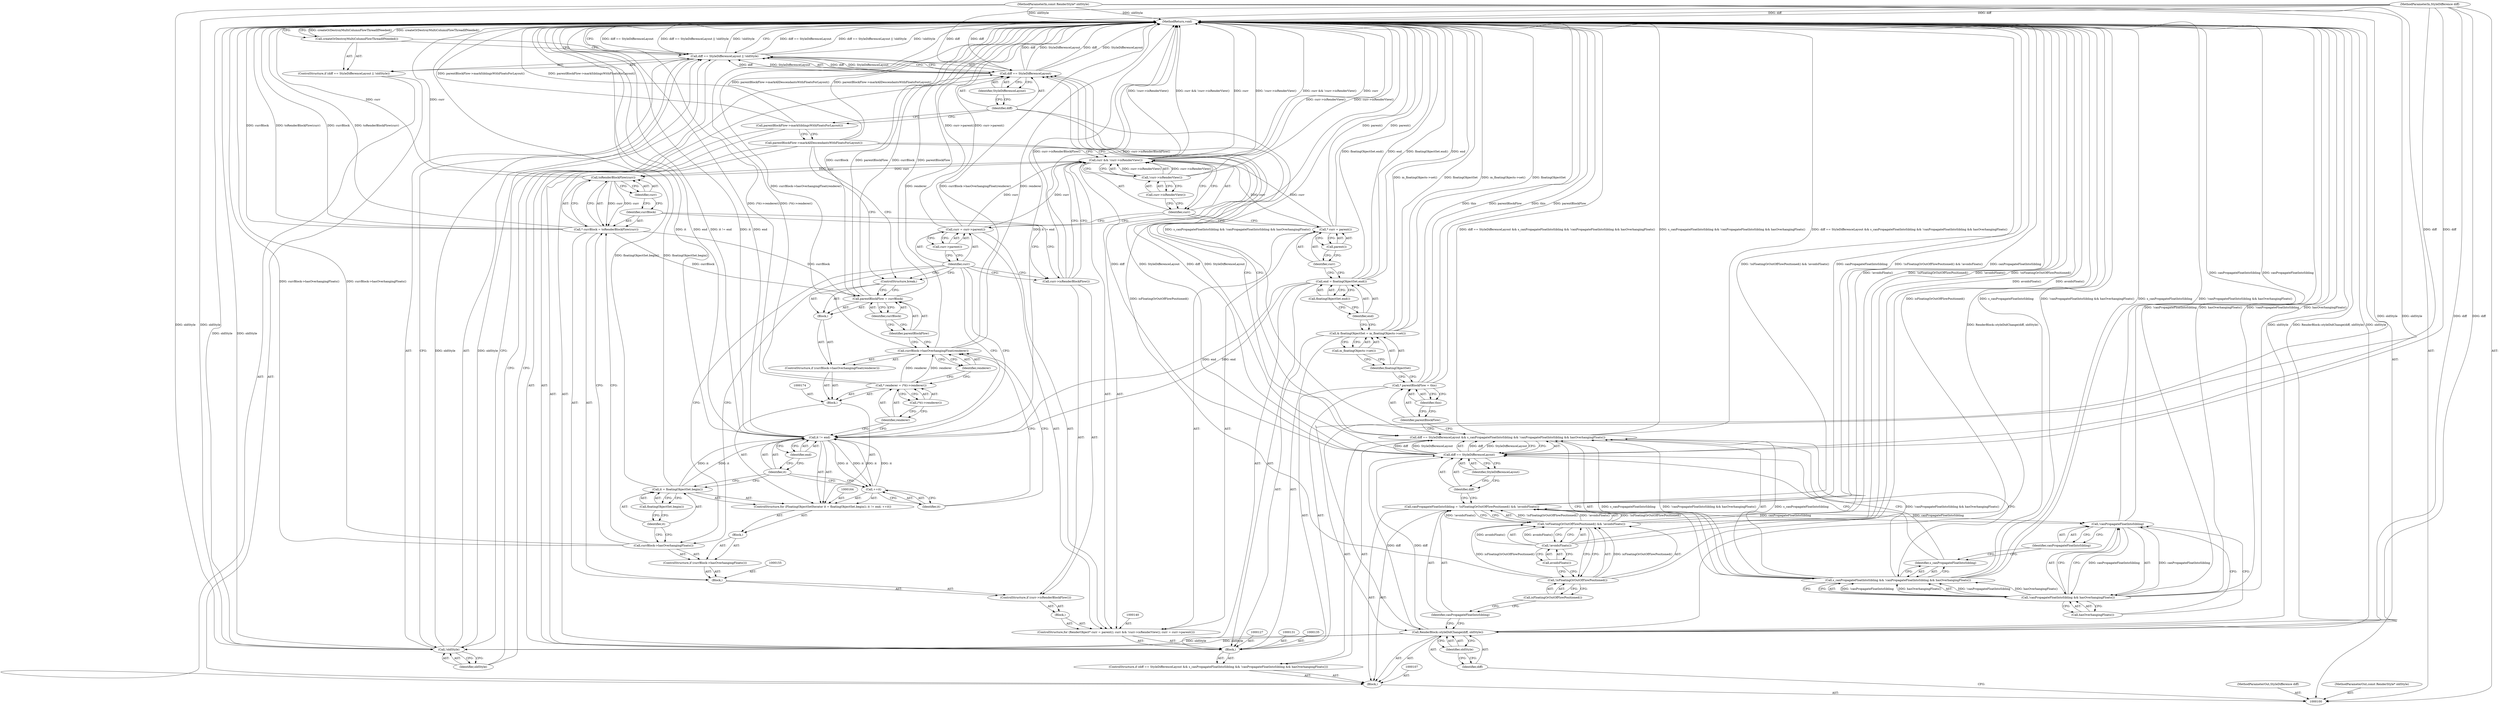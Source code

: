 digraph "1_Chrome_b2b21468c1f7f08b30a7c1755316f6026c50eb2a_2" {
"1000196" [label="(MethodReturn,void)"];
"1000101" [label="(MethodParameterIn,StyleDifference diff)"];
"1000299" [label="(MethodParameterOut,StyleDifference diff)"];
"1000102" [label="(MethodParameterIn,const RenderStyle* oldStyle)"];
"1000300" [label="(MethodParameterOut,const RenderStyle* oldStyle)"];
"1000141" [label="(Call,* curr = parent())"];
"1000142" [label="(Identifier,curr)"];
"1000143" [label="(Call,parent())"];
"1000144" [label="(Call,curr && !curr->isRenderView())"];
"1000145" [label="(Identifier,curr)"];
"1000146" [label="(Call,!curr->isRenderView())"];
"1000147" [label="(Call,curr->isRenderView())"];
"1000148" [label="(Call,curr = curr->parent())"];
"1000149" [label="(Identifier,curr)"];
"1000139" [label="(ControlStructure,for (RenderObject* curr = parent(); curr && !curr->isRenderView(); curr = curr->parent()))"];
"1000150" [label="(Call,curr->parent())"];
"1000151" [label="(Block,)"];
"1000152" [label="(ControlStructure,if (curr->isRenderBlockFlow()))"];
"1000153" [label="(Call,curr->isRenderBlockFlow())"];
"1000154" [label="(Block,)"];
"1000156" [label="(Call,* currBlock = toRenderBlockFlow(curr))"];
"1000157" [label="(Identifier,currBlock)"];
"1000158" [label="(Call,toRenderBlockFlow(curr))"];
"1000159" [label="(Identifier,curr)"];
"1000160" [label="(ControlStructure,if (currBlock->hasOverhangingFloats()))"];
"1000161" [label="(Call,currBlock->hasOverhangingFloats())"];
"1000162" [label="(Block,)"];
"1000163" [label="(ControlStructure,for (FloatingObjectSetIterator it = floatingObjectSet.begin(); it != end; ++it))"];
"1000165" [label="(Call,it = floatingObjectSet.begin())"];
"1000166" [label="(Identifier,it)"];
"1000167" [label="(Call,floatingObjectSet.begin())"];
"1000168" [label="(Call,it != end)"];
"1000169" [label="(Identifier,it)"];
"1000170" [label="(Identifier,end)"];
"1000171" [label="(Call,++it)"];
"1000172" [label="(Identifier,it)"];
"1000173" [label="(Block,)"];
"1000175" [label="(Call,* renderer = (*it)->renderer())"];
"1000176" [label="(Identifier,renderer)"];
"1000177" [label="(Call,(*it)->renderer())"];
"1000178" [label="(ControlStructure,if (currBlock->hasOverhangingFloat(renderer)))"];
"1000179" [label="(Call,currBlock->hasOverhangingFloat(renderer))"];
"1000180" [label="(Identifier,renderer)"];
"1000181" [label="(Block,)"];
"1000182" [label="(Call,parentBlockFlow = currBlock)"];
"1000183" [label="(Identifier,parentBlockFlow)"];
"1000184" [label="(Identifier,currBlock)"];
"1000103" [label="(Block,)"];
"1000185" [label="(ControlStructure,break;)"];
"1000186" [label="(Call,parentBlockFlow->markAllDescendantsWithFloatsForLayout())"];
"1000187" [label="(Call,parentBlockFlow->markSiblingsWithFloatsForLayout())"];
"1000105" [label="(Identifier,diff)"];
"1000106" [label="(Identifier,oldStyle)"];
"1000104" [label="(Call,RenderBlock::styleDidChange(diff, oldStyle))"];
"1000192" [label="(Identifier,StyleDifferenceLayout)"];
"1000188" [label="(ControlStructure,if (diff == StyleDifferenceLayout || !oldStyle))"];
"1000193" [label="(Call,!oldStyle)"];
"1000194" [label="(Identifier,oldStyle)"];
"1000189" [label="(Call,diff == StyleDifferenceLayout || !oldStyle)"];
"1000190" [label="(Call,diff == StyleDifferenceLayout)"];
"1000191" [label="(Identifier,diff)"];
"1000195" [label="(Call,createOrDestroyMultiColumnFlowThreadIfNeeded())"];
"1000108" [label="(Call,canPropagateFloatIntoSibling = !isFloatingOrOutOfFlowPositioned() && !avoidsFloats())"];
"1000109" [label="(Identifier,canPropagateFloatIntoSibling)"];
"1000110" [label="(Call,!isFloatingOrOutOfFlowPositioned() && !avoidsFloats())"];
"1000111" [label="(Call,!isFloatingOrOutOfFlowPositioned())"];
"1000112" [label="(Call,isFloatingOrOutOfFlowPositioned())"];
"1000113" [label="(Call,!avoidsFloats())"];
"1000114" [label="(Call,avoidsFloats())"];
"1000125" [label="(Call,hasOverhangingFloats())"];
"1000119" [label="(Identifier,StyleDifferenceLayout)"];
"1000115" [label="(ControlStructure,if (diff == StyleDifferenceLayout && s_canPropagateFloatIntoSibling && !canPropagateFloatIntoSibling && hasOverhangingFloats()))"];
"1000120" [label="(Call,s_canPropagateFloatIntoSibling && !canPropagateFloatIntoSibling && hasOverhangingFloats())"];
"1000121" [label="(Identifier,s_canPropagateFloatIntoSibling)"];
"1000122" [label="(Call,!canPropagateFloatIntoSibling && hasOverhangingFloats())"];
"1000123" [label="(Call,!canPropagateFloatIntoSibling)"];
"1000124" [label="(Identifier,canPropagateFloatIntoSibling)"];
"1000116" [label="(Call,diff == StyleDifferenceLayout && s_canPropagateFloatIntoSibling && !canPropagateFloatIntoSibling && hasOverhangingFloats())"];
"1000117" [label="(Call,diff == StyleDifferenceLayout)"];
"1000118" [label="(Identifier,diff)"];
"1000128" [label="(Call,* parentBlockFlow = this)"];
"1000129" [label="(Identifier,parentBlockFlow)"];
"1000130" [label="(Identifier,this)"];
"1000132" [label="(Call,& floatingObjectSet = m_floatingObjects->set())"];
"1000133" [label="(Identifier,floatingObjectSet)"];
"1000134" [label="(Call,m_floatingObjects->set())"];
"1000136" [label="(Call,end = floatingObjectSet.end())"];
"1000137" [label="(Identifier,end)"];
"1000138" [label="(Call,floatingObjectSet.end())"];
"1000126" [label="(Block,)"];
"1000196" -> "1000100"  [label="AST: "];
"1000196" -> "1000195"  [label="CFG: "];
"1000196" -> "1000189"  [label="CFG: "];
"1000187" -> "1000196"  [label="DDG: parentBlockFlow->markSiblingsWithFloatsForLayout()"];
"1000156" -> "1000196"  [label="DDG: currBlock"];
"1000156" -> "1000196"  [label="DDG: toRenderBlockFlow(curr)"];
"1000153" -> "1000196"  [label="DDG: curr->isRenderBlockFlow()"];
"1000144" -> "1000196"  [label="DDG: !curr->isRenderView()"];
"1000144" -> "1000196"  [label="DDG: curr && !curr->isRenderView()"];
"1000144" -> "1000196"  [label="DDG: curr"];
"1000158" -> "1000196"  [label="DDG: curr"];
"1000168" -> "1000196"  [label="DDG: it != end"];
"1000168" -> "1000196"  [label="DDG: it"];
"1000168" -> "1000196"  [label="DDG: end"];
"1000128" -> "1000196"  [label="DDG: this"];
"1000128" -> "1000196"  [label="DDG: parentBlockFlow"];
"1000186" -> "1000196"  [label="DDG: parentBlockFlow->markAllDescendantsWithFloatsForLayout()"];
"1000122" -> "1000196"  [label="DDG: hasOverhangingFloats()"];
"1000122" -> "1000196"  [label="DDG: !canPropagateFloatIntoSibling"];
"1000193" -> "1000196"  [label="DDG: oldStyle"];
"1000189" -> "1000196"  [label="DDG: diff == StyleDifferenceLayout"];
"1000189" -> "1000196"  [label="DDG: diff == StyleDifferenceLayout || !oldStyle"];
"1000189" -> "1000196"  [label="DDG: !oldStyle"];
"1000179" -> "1000196"  [label="DDG: currBlock->hasOverhangingFloat(renderer)"];
"1000179" -> "1000196"  [label="DDG: renderer"];
"1000104" -> "1000196"  [label="DDG: RenderBlock::styleDidChange(diff, oldStyle)"];
"1000104" -> "1000196"  [label="DDG: oldStyle"];
"1000113" -> "1000196"  [label="DDG: avoidsFloats()"];
"1000195" -> "1000196"  [label="DDG: createOrDestroyMultiColumnFlowThreadIfNeeded()"];
"1000182" -> "1000196"  [label="DDG: currBlock"];
"1000182" -> "1000196"  [label="DDG: parentBlockFlow"];
"1000165" -> "1000196"  [label="DDG: floatingObjectSet.begin()"];
"1000132" -> "1000196"  [label="DDG: m_floatingObjects->set()"];
"1000132" -> "1000196"  [label="DDG: floatingObjectSet"];
"1000190" -> "1000196"  [label="DDG: diff"];
"1000190" -> "1000196"  [label="DDG: StyleDifferenceLayout"];
"1000120" -> "1000196"  [label="DDG: s_canPropagateFloatIntoSibling"];
"1000120" -> "1000196"  [label="DDG: !canPropagateFloatIntoSibling && hasOverhangingFloats()"];
"1000102" -> "1000196"  [label="DDG: oldStyle"];
"1000111" -> "1000196"  [label="DDG: isFloatingOrOutOfFlowPositioned()"];
"1000110" -> "1000196"  [label="DDG: !avoidsFloats()"];
"1000110" -> "1000196"  [label="DDG: !isFloatingOrOutOfFlowPositioned()"];
"1000101" -> "1000196"  [label="DDG: diff"];
"1000108" -> "1000196"  [label="DDG: !isFloatingOrOutOfFlowPositioned() && !avoidsFloats()"];
"1000108" -> "1000196"  [label="DDG: canPropagateFloatIntoSibling"];
"1000116" -> "1000196"  [label="DDG: s_canPropagateFloatIntoSibling && !canPropagateFloatIntoSibling && hasOverhangingFloats()"];
"1000116" -> "1000196"  [label="DDG: diff == StyleDifferenceLayout && s_canPropagateFloatIntoSibling && !canPropagateFloatIntoSibling && hasOverhangingFloats()"];
"1000141" -> "1000196"  [label="DDG: parent()"];
"1000175" -> "1000196"  [label="DDG: (*it)->renderer()"];
"1000148" -> "1000196"  [label="DDG: curr->parent()"];
"1000136" -> "1000196"  [label="DDG: floatingObjectSet.end()"];
"1000136" -> "1000196"  [label="DDG: end"];
"1000146" -> "1000196"  [label="DDG: curr->isRenderView()"];
"1000161" -> "1000196"  [label="DDG: currBlock->hasOverhangingFloats()"];
"1000123" -> "1000196"  [label="DDG: canPropagateFloatIntoSibling"];
"1000101" -> "1000100"  [label="AST: "];
"1000101" -> "1000196"  [label="DDG: diff"];
"1000101" -> "1000104"  [label="DDG: diff"];
"1000101" -> "1000117"  [label="DDG: diff"];
"1000101" -> "1000190"  [label="DDG: diff"];
"1000299" -> "1000100"  [label="AST: "];
"1000102" -> "1000100"  [label="AST: "];
"1000102" -> "1000196"  [label="DDG: oldStyle"];
"1000102" -> "1000104"  [label="DDG: oldStyle"];
"1000102" -> "1000193"  [label="DDG: oldStyle"];
"1000300" -> "1000100"  [label="AST: "];
"1000141" -> "1000139"  [label="AST: "];
"1000141" -> "1000143"  [label="CFG: "];
"1000142" -> "1000141"  [label="AST: "];
"1000143" -> "1000141"  [label="AST: "];
"1000145" -> "1000141"  [label="CFG: "];
"1000141" -> "1000196"  [label="DDG: parent()"];
"1000141" -> "1000144"  [label="DDG: curr"];
"1000142" -> "1000141"  [label="AST: "];
"1000142" -> "1000136"  [label="CFG: "];
"1000143" -> "1000142"  [label="CFG: "];
"1000143" -> "1000141"  [label="AST: "];
"1000143" -> "1000142"  [label="CFG: "];
"1000141" -> "1000143"  [label="CFG: "];
"1000144" -> "1000139"  [label="AST: "];
"1000144" -> "1000145"  [label="CFG: "];
"1000144" -> "1000146"  [label="CFG: "];
"1000145" -> "1000144"  [label="AST: "];
"1000146" -> "1000144"  [label="AST: "];
"1000153" -> "1000144"  [label="CFG: "];
"1000186" -> "1000144"  [label="CFG: "];
"1000144" -> "1000196"  [label="DDG: !curr->isRenderView()"];
"1000144" -> "1000196"  [label="DDG: curr && !curr->isRenderView()"];
"1000144" -> "1000196"  [label="DDG: curr"];
"1000141" -> "1000144"  [label="DDG: curr"];
"1000148" -> "1000144"  [label="DDG: curr"];
"1000146" -> "1000144"  [label="DDG: curr->isRenderView()"];
"1000144" -> "1000158"  [label="DDG: curr"];
"1000145" -> "1000144"  [label="AST: "];
"1000145" -> "1000141"  [label="CFG: "];
"1000145" -> "1000148"  [label="CFG: "];
"1000147" -> "1000145"  [label="CFG: "];
"1000144" -> "1000145"  [label="CFG: "];
"1000146" -> "1000144"  [label="AST: "];
"1000146" -> "1000147"  [label="CFG: "];
"1000147" -> "1000146"  [label="AST: "];
"1000144" -> "1000146"  [label="CFG: "];
"1000146" -> "1000196"  [label="DDG: curr->isRenderView()"];
"1000146" -> "1000144"  [label="DDG: curr->isRenderView()"];
"1000147" -> "1000146"  [label="AST: "];
"1000147" -> "1000145"  [label="CFG: "];
"1000146" -> "1000147"  [label="CFG: "];
"1000148" -> "1000139"  [label="AST: "];
"1000148" -> "1000150"  [label="CFG: "];
"1000149" -> "1000148"  [label="AST: "];
"1000150" -> "1000148"  [label="AST: "];
"1000145" -> "1000148"  [label="CFG: "];
"1000148" -> "1000196"  [label="DDG: curr->parent()"];
"1000148" -> "1000144"  [label="DDG: curr"];
"1000149" -> "1000148"  [label="AST: "];
"1000149" -> "1000168"  [label="CFG: "];
"1000149" -> "1000185"  [label="CFG: "];
"1000149" -> "1000161"  [label="CFG: "];
"1000149" -> "1000153"  [label="CFG: "];
"1000150" -> "1000149"  [label="CFG: "];
"1000139" -> "1000126"  [label="AST: "];
"1000140" -> "1000139"  [label="AST: "];
"1000141" -> "1000139"  [label="AST: "];
"1000144" -> "1000139"  [label="AST: "];
"1000148" -> "1000139"  [label="AST: "];
"1000151" -> "1000139"  [label="AST: "];
"1000150" -> "1000148"  [label="AST: "];
"1000150" -> "1000149"  [label="CFG: "];
"1000148" -> "1000150"  [label="CFG: "];
"1000151" -> "1000139"  [label="AST: "];
"1000152" -> "1000151"  [label="AST: "];
"1000152" -> "1000151"  [label="AST: "];
"1000153" -> "1000152"  [label="AST: "];
"1000154" -> "1000152"  [label="AST: "];
"1000153" -> "1000152"  [label="AST: "];
"1000153" -> "1000144"  [label="CFG: "];
"1000157" -> "1000153"  [label="CFG: "];
"1000149" -> "1000153"  [label="CFG: "];
"1000153" -> "1000196"  [label="DDG: curr->isRenderBlockFlow()"];
"1000154" -> "1000152"  [label="AST: "];
"1000155" -> "1000154"  [label="AST: "];
"1000156" -> "1000154"  [label="AST: "];
"1000160" -> "1000154"  [label="AST: "];
"1000156" -> "1000154"  [label="AST: "];
"1000156" -> "1000158"  [label="CFG: "];
"1000157" -> "1000156"  [label="AST: "];
"1000158" -> "1000156"  [label="AST: "];
"1000161" -> "1000156"  [label="CFG: "];
"1000156" -> "1000196"  [label="DDG: currBlock"];
"1000156" -> "1000196"  [label="DDG: toRenderBlockFlow(curr)"];
"1000158" -> "1000156"  [label="DDG: curr"];
"1000156" -> "1000182"  [label="DDG: currBlock"];
"1000157" -> "1000156"  [label="AST: "];
"1000157" -> "1000153"  [label="CFG: "];
"1000159" -> "1000157"  [label="CFG: "];
"1000158" -> "1000156"  [label="AST: "];
"1000158" -> "1000159"  [label="CFG: "];
"1000159" -> "1000158"  [label="AST: "];
"1000156" -> "1000158"  [label="CFG: "];
"1000158" -> "1000196"  [label="DDG: curr"];
"1000158" -> "1000156"  [label="DDG: curr"];
"1000144" -> "1000158"  [label="DDG: curr"];
"1000159" -> "1000158"  [label="AST: "];
"1000159" -> "1000157"  [label="CFG: "];
"1000158" -> "1000159"  [label="CFG: "];
"1000160" -> "1000154"  [label="AST: "];
"1000161" -> "1000160"  [label="AST: "];
"1000162" -> "1000160"  [label="AST: "];
"1000161" -> "1000160"  [label="AST: "];
"1000161" -> "1000156"  [label="CFG: "];
"1000166" -> "1000161"  [label="CFG: "];
"1000149" -> "1000161"  [label="CFG: "];
"1000161" -> "1000196"  [label="DDG: currBlock->hasOverhangingFloats()"];
"1000162" -> "1000160"  [label="AST: "];
"1000163" -> "1000162"  [label="AST: "];
"1000163" -> "1000162"  [label="AST: "];
"1000164" -> "1000163"  [label="AST: "];
"1000165" -> "1000163"  [label="AST: "];
"1000168" -> "1000163"  [label="AST: "];
"1000171" -> "1000163"  [label="AST: "];
"1000173" -> "1000163"  [label="AST: "];
"1000165" -> "1000163"  [label="AST: "];
"1000165" -> "1000167"  [label="CFG: "];
"1000166" -> "1000165"  [label="AST: "];
"1000167" -> "1000165"  [label="AST: "];
"1000169" -> "1000165"  [label="CFG: "];
"1000165" -> "1000196"  [label="DDG: floatingObjectSet.begin()"];
"1000165" -> "1000168"  [label="DDG: it"];
"1000166" -> "1000165"  [label="AST: "];
"1000166" -> "1000161"  [label="CFG: "];
"1000167" -> "1000166"  [label="CFG: "];
"1000167" -> "1000165"  [label="AST: "];
"1000167" -> "1000166"  [label="CFG: "];
"1000165" -> "1000167"  [label="CFG: "];
"1000168" -> "1000163"  [label="AST: "];
"1000168" -> "1000170"  [label="CFG: "];
"1000169" -> "1000168"  [label="AST: "];
"1000170" -> "1000168"  [label="AST: "];
"1000176" -> "1000168"  [label="CFG: "];
"1000149" -> "1000168"  [label="CFG: "];
"1000168" -> "1000196"  [label="DDG: it != end"];
"1000168" -> "1000196"  [label="DDG: it"];
"1000168" -> "1000196"  [label="DDG: end"];
"1000171" -> "1000168"  [label="DDG: it"];
"1000165" -> "1000168"  [label="DDG: it"];
"1000136" -> "1000168"  [label="DDG: end"];
"1000168" -> "1000171"  [label="DDG: it"];
"1000169" -> "1000168"  [label="AST: "];
"1000169" -> "1000165"  [label="CFG: "];
"1000169" -> "1000171"  [label="CFG: "];
"1000170" -> "1000169"  [label="CFG: "];
"1000170" -> "1000168"  [label="AST: "];
"1000170" -> "1000169"  [label="CFG: "];
"1000168" -> "1000170"  [label="CFG: "];
"1000171" -> "1000163"  [label="AST: "];
"1000171" -> "1000172"  [label="CFG: "];
"1000172" -> "1000171"  [label="AST: "];
"1000169" -> "1000171"  [label="CFG: "];
"1000171" -> "1000168"  [label="DDG: it"];
"1000168" -> "1000171"  [label="DDG: it"];
"1000172" -> "1000171"  [label="AST: "];
"1000172" -> "1000179"  [label="CFG: "];
"1000171" -> "1000172"  [label="CFG: "];
"1000173" -> "1000163"  [label="AST: "];
"1000174" -> "1000173"  [label="AST: "];
"1000175" -> "1000173"  [label="AST: "];
"1000178" -> "1000173"  [label="AST: "];
"1000175" -> "1000173"  [label="AST: "];
"1000175" -> "1000177"  [label="CFG: "];
"1000176" -> "1000175"  [label="AST: "];
"1000177" -> "1000175"  [label="AST: "];
"1000180" -> "1000175"  [label="CFG: "];
"1000175" -> "1000196"  [label="DDG: (*it)->renderer()"];
"1000175" -> "1000179"  [label="DDG: renderer"];
"1000176" -> "1000175"  [label="AST: "];
"1000176" -> "1000168"  [label="CFG: "];
"1000177" -> "1000176"  [label="CFG: "];
"1000177" -> "1000175"  [label="AST: "];
"1000177" -> "1000176"  [label="CFG: "];
"1000175" -> "1000177"  [label="CFG: "];
"1000178" -> "1000173"  [label="AST: "];
"1000179" -> "1000178"  [label="AST: "];
"1000181" -> "1000178"  [label="AST: "];
"1000179" -> "1000178"  [label="AST: "];
"1000179" -> "1000180"  [label="CFG: "];
"1000180" -> "1000179"  [label="AST: "];
"1000183" -> "1000179"  [label="CFG: "];
"1000172" -> "1000179"  [label="CFG: "];
"1000179" -> "1000196"  [label="DDG: currBlock->hasOverhangingFloat(renderer)"];
"1000179" -> "1000196"  [label="DDG: renderer"];
"1000175" -> "1000179"  [label="DDG: renderer"];
"1000180" -> "1000179"  [label="AST: "];
"1000180" -> "1000175"  [label="CFG: "];
"1000179" -> "1000180"  [label="CFG: "];
"1000181" -> "1000178"  [label="AST: "];
"1000182" -> "1000181"  [label="AST: "];
"1000185" -> "1000181"  [label="AST: "];
"1000182" -> "1000181"  [label="AST: "];
"1000182" -> "1000184"  [label="CFG: "];
"1000183" -> "1000182"  [label="AST: "];
"1000184" -> "1000182"  [label="AST: "];
"1000185" -> "1000182"  [label="CFG: "];
"1000182" -> "1000196"  [label="DDG: currBlock"];
"1000182" -> "1000196"  [label="DDG: parentBlockFlow"];
"1000156" -> "1000182"  [label="DDG: currBlock"];
"1000183" -> "1000182"  [label="AST: "];
"1000183" -> "1000179"  [label="CFG: "];
"1000184" -> "1000183"  [label="CFG: "];
"1000184" -> "1000182"  [label="AST: "];
"1000184" -> "1000183"  [label="CFG: "];
"1000182" -> "1000184"  [label="CFG: "];
"1000103" -> "1000100"  [label="AST: "];
"1000104" -> "1000103"  [label="AST: "];
"1000107" -> "1000103"  [label="AST: "];
"1000108" -> "1000103"  [label="AST: "];
"1000115" -> "1000103"  [label="AST: "];
"1000188" -> "1000103"  [label="AST: "];
"1000185" -> "1000181"  [label="AST: "];
"1000185" -> "1000182"  [label="CFG: "];
"1000149" -> "1000185"  [label="CFG: "];
"1000186" -> "1000185"  [label="CFG: "];
"1000186" -> "1000126"  [label="AST: "];
"1000186" -> "1000144"  [label="CFG: "];
"1000186" -> "1000185"  [label="CFG: "];
"1000187" -> "1000186"  [label="CFG: "];
"1000186" -> "1000196"  [label="DDG: parentBlockFlow->markAllDescendantsWithFloatsForLayout()"];
"1000187" -> "1000126"  [label="AST: "];
"1000187" -> "1000186"  [label="CFG: "];
"1000191" -> "1000187"  [label="CFG: "];
"1000187" -> "1000196"  [label="DDG: parentBlockFlow->markSiblingsWithFloatsForLayout()"];
"1000105" -> "1000104"  [label="AST: "];
"1000105" -> "1000100"  [label="CFG: "];
"1000106" -> "1000105"  [label="CFG: "];
"1000106" -> "1000104"  [label="AST: "];
"1000106" -> "1000105"  [label="CFG: "];
"1000104" -> "1000106"  [label="CFG: "];
"1000104" -> "1000103"  [label="AST: "];
"1000104" -> "1000106"  [label="CFG: "];
"1000105" -> "1000104"  [label="AST: "];
"1000106" -> "1000104"  [label="AST: "];
"1000109" -> "1000104"  [label="CFG: "];
"1000104" -> "1000196"  [label="DDG: RenderBlock::styleDidChange(diff, oldStyle)"];
"1000104" -> "1000196"  [label="DDG: oldStyle"];
"1000101" -> "1000104"  [label="DDG: diff"];
"1000102" -> "1000104"  [label="DDG: oldStyle"];
"1000104" -> "1000117"  [label="DDG: diff"];
"1000104" -> "1000193"  [label="DDG: oldStyle"];
"1000192" -> "1000190"  [label="AST: "];
"1000192" -> "1000191"  [label="CFG: "];
"1000190" -> "1000192"  [label="CFG: "];
"1000188" -> "1000103"  [label="AST: "];
"1000189" -> "1000188"  [label="AST: "];
"1000195" -> "1000188"  [label="AST: "];
"1000193" -> "1000189"  [label="AST: "];
"1000193" -> "1000194"  [label="CFG: "];
"1000194" -> "1000193"  [label="AST: "];
"1000189" -> "1000193"  [label="CFG: "];
"1000193" -> "1000196"  [label="DDG: oldStyle"];
"1000193" -> "1000189"  [label="DDG: oldStyle"];
"1000104" -> "1000193"  [label="DDG: oldStyle"];
"1000102" -> "1000193"  [label="DDG: oldStyle"];
"1000194" -> "1000193"  [label="AST: "];
"1000194" -> "1000190"  [label="CFG: "];
"1000193" -> "1000194"  [label="CFG: "];
"1000189" -> "1000188"  [label="AST: "];
"1000189" -> "1000190"  [label="CFG: "];
"1000189" -> "1000193"  [label="CFG: "];
"1000190" -> "1000189"  [label="AST: "];
"1000193" -> "1000189"  [label="AST: "];
"1000195" -> "1000189"  [label="CFG: "];
"1000196" -> "1000189"  [label="CFG: "];
"1000189" -> "1000196"  [label="DDG: diff == StyleDifferenceLayout"];
"1000189" -> "1000196"  [label="DDG: diff == StyleDifferenceLayout || !oldStyle"];
"1000189" -> "1000196"  [label="DDG: !oldStyle"];
"1000190" -> "1000189"  [label="DDG: diff"];
"1000190" -> "1000189"  [label="DDG: StyleDifferenceLayout"];
"1000193" -> "1000189"  [label="DDG: oldStyle"];
"1000190" -> "1000189"  [label="AST: "];
"1000190" -> "1000192"  [label="CFG: "];
"1000191" -> "1000190"  [label="AST: "];
"1000192" -> "1000190"  [label="AST: "];
"1000194" -> "1000190"  [label="CFG: "];
"1000189" -> "1000190"  [label="CFG: "];
"1000190" -> "1000196"  [label="DDG: diff"];
"1000190" -> "1000196"  [label="DDG: StyleDifferenceLayout"];
"1000190" -> "1000189"  [label="DDG: diff"];
"1000190" -> "1000189"  [label="DDG: StyleDifferenceLayout"];
"1000117" -> "1000190"  [label="DDG: diff"];
"1000117" -> "1000190"  [label="DDG: StyleDifferenceLayout"];
"1000101" -> "1000190"  [label="DDG: diff"];
"1000191" -> "1000190"  [label="AST: "];
"1000191" -> "1000187"  [label="CFG: "];
"1000191" -> "1000116"  [label="CFG: "];
"1000192" -> "1000191"  [label="CFG: "];
"1000195" -> "1000188"  [label="AST: "];
"1000195" -> "1000189"  [label="CFG: "];
"1000196" -> "1000195"  [label="CFG: "];
"1000195" -> "1000196"  [label="DDG: createOrDestroyMultiColumnFlowThreadIfNeeded()"];
"1000108" -> "1000103"  [label="AST: "];
"1000108" -> "1000110"  [label="CFG: "];
"1000109" -> "1000108"  [label="AST: "];
"1000110" -> "1000108"  [label="AST: "];
"1000118" -> "1000108"  [label="CFG: "];
"1000108" -> "1000196"  [label="DDG: !isFloatingOrOutOfFlowPositioned() && !avoidsFloats()"];
"1000108" -> "1000196"  [label="DDG: canPropagateFloatIntoSibling"];
"1000110" -> "1000108"  [label="DDG: !isFloatingOrOutOfFlowPositioned()"];
"1000110" -> "1000108"  [label="DDG: !avoidsFloats()"];
"1000108" -> "1000123"  [label="DDG: canPropagateFloatIntoSibling"];
"1000109" -> "1000108"  [label="AST: "];
"1000109" -> "1000104"  [label="CFG: "];
"1000112" -> "1000109"  [label="CFG: "];
"1000110" -> "1000108"  [label="AST: "];
"1000110" -> "1000111"  [label="CFG: "];
"1000110" -> "1000113"  [label="CFG: "];
"1000111" -> "1000110"  [label="AST: "];
"1000113" -> "1000110"  [label="AST: "];
"1000108" -> "1000110"  [label="CFG: "];
"1000110" -> "1000196"  [label="DDG: !avoidsFloats()"];
"1000110" -> "1000196"  [label="DDG: !isFloatingOrOutOfFlowPositioned()"];
"1000110" -> "1000108"  [label="DDG: !isFloatingOrOutOfFlowPositioned()"];
"1000110" -> "1000108"  [label="DDG: !avoidsFloats()"];
"1000111" -> "1000110"  [label="DDG: isFloatingOrOutOfFlowPositioned()"];
"1000113" -> "1000110"  [label="DDG: avoidsFloats()"];
"1000111" -> "1000110"  [label="AST: "];
"1000111" -> "1000112"  [label="CFG: "];
"1000112" -> "1000111"  [label="AST: "];
"1000114" -> "1000111"  [label="CFG: "];
"1000110" -> "1000111"  [label="CFG: "];
"1000111" -> "1000196"  [label="DDG: isFloatingOrOutOfFlowPositioned()"];
"1000111" -> "1000110"  [label="DDG: isFloatingOrOutOfFlowPositioned()"];
"1000112" -> "1000111"  [label="AST: "];
"1000112" -> "1000109"  [label="CFG: "];
"1000111" -> "1000112"  [label="CFG: "];
"1000113" -> "1000110"  [label="AST: "];
"1000113" -> "1000114"  [label="CFG: "];
"1000114" -> "1000113"  [label="AST: "];
"1000110" -> "1000113"  [label="CFG: "];
"1000113" -> "1000196"  [label="DDG: avoidsFloats()"];
"1000113" -> "1000110"  [label="DDG: avoidsFloats()"];
"1000114" -> "1000113"  [label="AST: "];
"1000114" -> "1000111"  [label="CFG: "];
"1000113" -> "1000114"  [label="CFG: "];
"1000125" -> "1000122"  [label="AST: "];
"1000125" -> "1000123"  [label="CFG: "];
"1000122" -> "1000125"  [label="CFG: "];
"1000119" -> "1000117"  [label="AST: "];
"1000119" -> "1000118"  [label="CFG: "];
"1000117" -> "1000119"  [label="CFG: "];
"1000115" -> "1000103"  [label="AST: "];
"1000116" -> "1000115"  [label="AST: "];
"1000126" -> "1000115"  [label="AST: "];
"1000120" -> "1000116"  [label="AST: "];
"1000120" -> "1000121"  [label="CFG: "];
"1000120" -> "1000122"  [label="CFG: "];
"1000121" -> "1000120"  [label="AST: "];
"1000122" -> "1000120"  [label="AST: "];
"1000116" -> "1000120"  [label="CFG: "];
"1000120" -> "1000196"  [label="DDG: s_canPropagateFloatIntoSibling"];
"1000120" -> "1000196"  [label="DDG: !canPropagateFloatIntoSibling && hasOverhangingFloats()"];
"1000120" -> "1000116"  [label="DDG: s_canPropagateFloatIntoSibling"];
"1000120" -> "1000116"  [label="DDG: !canPropagateFloatIntoSibling && hasOverhangingFloats()"];
"1000122" -> "1000120"  [label="DDG: !canPropagateFloatIntoSibling"];
"1000122" -> "1000120"  [label="DDG: hasOverhangingFloats()"];
"1000121" -> "1000120"  [label="AST: "];
"1000121" -> "1000117"  [label="CFG: "];
"1000124" -> "1000121"  [label="CFG: "];
"1000120" -> "1000121"  [label="CFG: "];
"1000122" -> "1000120"  [label="AST: "];
"1000122" -> "1000123"  [label="CFG: "];
"1000122" -> "1000125"  [label="CFG: "];
"1000123" -> "1000122"  [label="AST: "];
"1000125" -> "1000122"  [label="AST: "];
"1000120" -> "1000122"  [label="CFG: "];
"1000122" -> "1000196"  [label="DDG: hasOverhangingFloats()"];
"1000122" -> "1000196"  [label="DDG: !canPropagateFloatIntoSibling"];
"1000122" -> "1000120"  [label="DDG: !canPropagateFloatIntoSibling"];
"1000122" -> "1000120"  [label="DDG: hasOverhangingFloats()"];
"1000123" -> "1000122"  [label="DDG: canPropagateFloatIntoSibling"];
"1000123" -> "1000122"  [label="AST: "];
"1000123" -> "1000124"  [label="CFG: "];
"1000124" -> "1000123"  [label="AST: "];
"1000125" -> "1000123"  [label="CFG: "];
"1000122" -> "1000123"  [label="CFG: "];
"1000123" -> "1000196"  [label="DDG: canPropagateFloatIntoSibling"];
"1000123" -> "1000122"  [label="DDG: canPropagateFloatIntoSibling"];
"1000108" -> "1000123"  [label="DDG: canPropagateFloatIntoSibling"];
"1000124" -> "1000123"  [label="AST: "];
"1000124" -> "1000121"  [label="CFG: "];
"1000123" -> "1000124"  [label="CFG: "];
"1000116" -> "1000115"  [label="AST: "];
"1000116" -> "1000117"  [label="CFG: "];
"1000116" -> "1000120"  [label="CFG: "];
"1000117" -> "1000116"  [label="AST: "];
"1000120" -> "1000116"  [label="AST: "];
"1000129" -> "1000116"  [label="CFG: "];
"1000191" -> "1000116"  [label="CFG: "];
"1000116" -> "1000196"  [label="DDG: s_canPropagateFloatIntoSibling && !canPropagateFloatIntoSibling && hasOverhangingFloats()"];
"1000116" -> "1000196"  [label="DDG: diff == StyleDifferenceLayout && s_canPropagateFloatIntoSibling && !canPropagateFloatIntoSibling && hasOverhangingFloats()"];
"1000117" -> "1000116"  [label="DDG: diff"];
"1000117" -> "1000116"  [label="DDG: StyleDifferenceLayout"];
"1000120" -> "1000116"  [label="DDG: s_canPropagateFloatIntoSibling"];
"1000120" -> "1000116"  [label="DDG: !canPropagateFloatIntoSibling && hasOverhangingFloats()"];
"1000117" -> "1000116"  [label="AST: "];
"1000117" -> "1000119"  [label="CFG: "];
"1000118" -> "1000117"  [label="AST: "];
"1000119" -> "1000117"  [label="AST: "];
"1000121" -> "1000117"  [label="CFG: "];
"1000116" -> "1000117"  [label="CFG: "];
"1000117" -> "1000116"  [label="DDG: diff"];
"1000117" -> "1000116"  [label="DDG: StyleDifferenceLayout"];
"1000104" -> "1000117"  [label="DDG: diff"];
"1000101" -> "1000117"  [label="DDG: diff"];
"1000117" -> "1000190"  [label="DDG: diff"];
"1000117" -> "1000190"  [label="DDG: StyleDifferenceLayout"];
"1000118" -> "1000117"  [label="AST: "];
"1000118" -> "1000108"  [label="CFG: "];
"1000119" -> "1000118"  [label="CFG: "];
"1000128" -> "1000126"  [label="AST: "];
"1000128" -> "1000130"  [label="CFG: "];
"1000129" -> "1000128"  [label="AST: "];
"1000130" -> "1000128"  [label="AST: "];
"1000133" -> "1000128"  [label="CFG: "];
"1000128" -> "1000196"  [label="DDG: this"];
"1000128" -> "1000196"  [label="DDG: parentBlockFlow"];
"1000129" -> "1000128"  [label="AST: "];
"1000129" -> "1000116"  [label="CFG: "];
"1000130" -> "1000129"  [label="CFG: "];
"1000130" -> "1000128"  [label="AST: "];
"1000130" -> "1000129"  [label="CFG: "];
"1000128" -> "1000130"  [label="CFG: "];
"1000132" -> "1000126"  [label="AST: "];
"1000132" -> "1000134"  [label="CFG: "];
"1000133" -> "1000132"  [label="AST: "];
"1000134" -> "1000132"  [label="AST: "];
"1000137" -> "1000132"  [label="CFG: "];
"1000132" -> "1000196"  [label="DDG: m_floatingObjects->set()"];
"1000132" -> "1000196"  [label="DDG: floatingObjectSet"];
"1000133" -> "1000132"  [label="AST: "];
"1000133" -> "1000128"  [label="CFG: "];
"1000134" -> "1000133"  [label="CFG: "];
"1000134" -> "1000132"  [label="AST: "];
"1000134" -> "1000133"  [label="CFG: "];
"1000132" -> "1000134"  [label="CFG: "];
"1000136" -> "1000126"  [label="AST: "];
"1000136" -> "1000138"  [label="CFG: "];
"1000137" -> "1000136"  [label="AST: "];
"1000138" -> "1000136"  [label="AST: "];
"1000142" -> "1000136"  [label="CFG: "];
"1000136" -> "1000196"  [label="DDG: floatingObjectSet.end()"];
"1000136" -> "1000196"  [label="DDG: end"];
"1000136" -> "1000168"  [label="DDG: end"];
"1000137" -> "1000136"  [label="AST: "];
"1000137" -> "1000132"  [label="CFG: "];
"1000138" -> "1000137"  [label="CFG: "];
"1000138" -> "1000136"  [label="AST: "];
"1000138" -> "1000137"  [label="CFG: "];
"1000136" -> "1000138"  [label="CFG: "];
"1000126" -> "1000115"  [label="AST: "];
"1000127" -> "1000126"  [label="AST: "];
"1000128" -> "1000126"  [label="AST: "];
"1000131" -> "1000126"  [label="AST: "];
"1000132" -> "1000126"  [label="AST: "];
"1000135" -> "1000126"  [label="AST: "];
"1000136" -> "1000126"  [label="AST: "];
"1000139" -> "1000126"  [label="AST: "];
"1000186" -> "1000126"  [label="AST: "];
"1000187" -> "1000126"  [label="AST: "];
}

